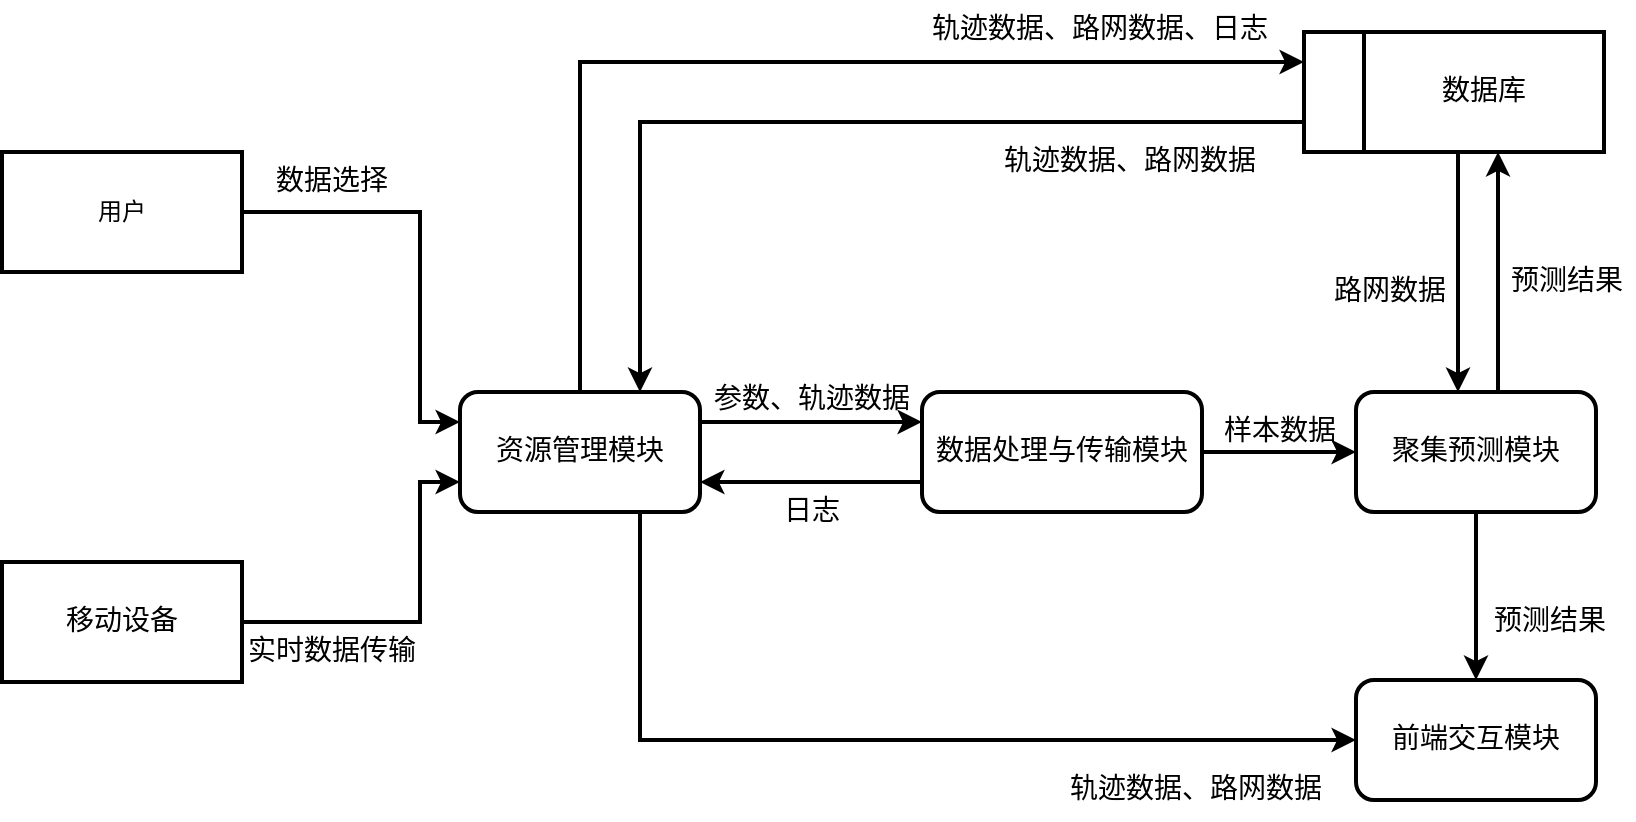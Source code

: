 <mxfile version="16.5.1" type="device"><diagram id="X5z1ktgqtJ8W-1V6E-Vh" name="第 1 页"><mxGraphModel dx="1106" dy="997" grid="1" gridSize="10" guides="1" tooltips="1" connect="1" arrows="1" fold="1" page="1" pageScale="1" pageWidth="827" pageHeight="1169" math="0" shadow="0"><root><mxCell id="0"/><mxCell id="1" parent="0"/><mxCell id="2UTZe9SPvFg8DsUR4qmM-1" value="用户" style="rounded=0;whiteSpace=wrap;html=1;strokeWidth=2;" parent="1" vertex="1"><mxGeometry x="11" y="420" width="120" height="60" as="geometry"/></mxCell><mxCell id="2UTZe9SPvFg8DsUR4qmM-2" value="&lt;font face=&quot;Times New Roman&quot; style=&quot;font-size: 14px&quot;&gt;移动设备&lt;/font&gt;" style="rounded=0;whiteSpace=wrap;html=1;strokeWidth=2;" parent="1" vertex="1"><mxGeometry x="11" y="625" width="120" height="60" as="geometry"/></mxCell><mxCell id="2UTZe9SPvFg8DsUR4qmM-3" value="&lt;font face=&quot;Times New Roman&quot;&gt;&lt;span style=&quot;font-size: 14px&quot;&gt;资源管理模块&lt;/span&gt;&lt;/font&gt;" style="rounded=1;whiteSpace=wrap;html=1;strokeWidth=2;" parent="1" vertex="1"><mxGeometry x="240" y="540" width="120" height="60" as="geometry"/></mxCell><mxCell id="2UTZe9SPvFg8DsUR4qmM-6" value="实时数据传输" style="text;html=1;strokeColor=none;fillColor=none;align=center;verticalAlign=middle;whiteSpace=wrap;rounded=0;fontFamily=Times New Roman;fontSize=14;strokeWidth=2;" parent="1" vertex="1"><mxGeometry x="131" y="655" width="90" height="30" as="geometry"/></mxCell><mxCell id="2UTZe9SPvFg8DsUR4qmM-7" value="&lt;font face=&quot;Times New Roman&quot;&gt;&lt;span style=&quot;font-size: 14px&quot;&gt;前端交互模块&lt;/span&gt;&lt;/font&gt;" style="rounded=1;whiteSpace=wrap;html=1;strokeWidth=2;" parent="1" vertex="1"><mxGeometry x="688" y="684" width="120" height="60" as="geometry"/></mxCell><mxCell id="2UTZe9SPvFg8DsUR4qmM-8" value="&lt;font face=&quot;Times New Roman&quot;&gt;&lt;span style=&quot;font-size: 14px&quot;&gt;聚集预测模块&lt;/span&gt;&lt;/font&gt;" style="rounded=1;whiteSpace=wrap;html=1;strokeWidth=2;" parent="1" vertex="1"><mxGeometry x="688" y="540" width="120" height="60" as="geometry"/></mxCell><mxCell id="2UTZe9SPvFg8DsUR4qmM-35" value="" style="edgeStyle=orthogonalEdgeStyle;rounded=0;orthogonalLoop=1;jettySize=auto;html=1;fontFamily=Times New Roman;fontSize=14;strokeWidth=2;" parent="1" source="2UTZe9SPvFg8DsUR4qmM-9" target="2UTZe9SPvFg8DsUR4qmM-8" edge="1"><mxGeometry relative="1" as="geometry"/></mxCell><mxCell id="2UTZe9SPvFg8DsUR4qmM-9" value="&lt;font face=&quot;Times New Roman&quot;&gt;&lt;span style=&quot;font-size: 14px&quot;&gt;数据处理与传输模块&lt;/span&gt;&lt;/font&gt;" style="rounded=1;whiteSpace=wrap;html=1;strokeWidth=2;" parent="1" vertex="1"><mxGeometry x="471" y="540" width="140" height="60" as="geometry"/></mxCell><mxCell id="2UTZe9SPvFg8DsUR4qmM-12" value="日志" style="text;html=1;strokeColor=none;fillColor=none;align=center;verticalAlign=middle;whiteSpace=wrap;rounded=0;fontFamily=Times New Roman;fontSize=14;strokeWidth=2;" parent="1" vertex="1"><mxGeometry x="386" y="590" width="60" height="20" as="geometry"/></mxCell><mxCell id="2UTZe9SPvFg8DsUR4qmM-15" value="" style="group;strokeWidth=2;" parent="1" vertex="1" connectable="0"><mxGeometry x="662" y="360" width="150" height="60" as="geometry"/></mxCell><mxCell id="2UTZe9SPvFg8DsUR4qmM-13" value="数据库" style="rounded=0;whiteSpace=wrap;html=1;fontFamily=Times New Roman;fontSize=14;strokeWidth=2;" parent="2UTZe9SPvFg8DsUR4qmM-15" vertex="1"><mxGeometry x="30" width="120" height="60" as="geometry"/></mxCell><mxCell id="2UTZe9SPvFg8DsUR4qmM-14" value="" style="rounded=0;whiteSpace=wrap;html=1;fontFamily=Times New Roman;fontSize=14;strokeWidth=2;" parent="2UTZe9SPvFg8DsUR4qmM-15" vertex="1"><mxGeometry width="30" height="60" as="geometry"/></mxCell><mxCell id="2UTZe9SPvFg8DsUR4qmM-16" value="" style="endArrow=classic;html=1;rounded=0;fontFamily=Times New Roman;fontSize=14;exitX=0.5;exitY=0;exitDx=0;exitDy=0;strokeWidth=2;" parent="1" edge="1"><mxGeometry width="50" height="50" relative="1" as="geometry"><mxPoint x="759" y="540" as="sourcePoint"/><mxPoint x="759" y="420" as="targetPoint"/></mxGeometry></mxCell><mxCell id="2UTZe9SPvFg8DsUR4qmM-17" value="预测结果" style="text;html=1;strokeColor=none;fillColor=none;align=center;verticalAlign=middle;whiteSpace=wrap;rounded=0;fontFamily=Times New Roman;fontSize=14;strokeWidth=2;" parent="1" vertex="1"><mxGeometry x="760" y="470" width="67" height="30" as="geometry"/></mxCell><mxCell id="2UTZe9SPvFg8DsUR4qmM-18" value="" style="endArrow=classic;html=1;rounded=0;fontFamily=Times New Roman;fontSize=14;exitX=0.75;exitY=1;exitDx=0;exitDy=0;entryX=0;entryY=0.5;entryDx=0;entryDy=0;strokeWidth=2;" parent="1" source="2UTZe9SPvFg8DsUR4qmM-3" target="2UTZe9SPvFg8DsUR4qmM-7" edge="1"><mxGeometry width="50" height="50" relative="1" as="geometry"><mxPoint x="380" y="590" as="sourcePoint"/><mxPoint x="430" y="540" as="targetPoint"/><Array as="points"><mxPoint x="330" y="714"/></Array></mxGeometry></mxCell><mxCell id="2UTZe9SPvFg8DsUR4qmM-19" value="轨迹数据、路网数据" style="text;html=1;strokeColor=none;fillColor=none;align=center;verticalAlign=middle;whiteSpace=wrap;rounded=0;fontFamily=Times New Roman;fontSize=14;strokeWidth=2;" parent="1" vertex="1"><mxGeometry x="538" y="724" width="140" height="30" as="geometry"/></mxCell><mxCell id="2UTZe9SPvFg8DsUR4qmM-20" value="预测结果" style="text;html=1;strokeColor=none;fillColor=none;align=center;verticalAlign=middle;whiteSpace=wrap;rounded=0;fontFamily=Times New Roman;fontSize=14;strokeWidth=2;" parent="1" vertex="1"><mxGeometry x="745" y="640" width="80" height="30" as="geometry"/></mxCell><mxCell id="2UTZe9SPvFg8DsUR4qmM-21" value="" style="endArrow=classic;html=1;rounded=0;fontFamily=Times New Roman;fontSize=14;exitX=0.5;exitY=1;exitDx=0;exitDy=0;entryX=0.5;entryY=0;entryDx=0;entryDy=0;strokeWidth=2;" parent="1" source="2UTZe9SPvFg8DsUR4qmM-8" target="2UTZe9SPvFg8DsUR4qmM-7" edge="1"><mxGeometry width="50" height="50" relative="1" as="geometry"><mxPoint x="758" y="550" as="sourcePoint"/><mxPoint x="758" y="430" as="targetPoint"/></mxGeometry></mxCell><mxCell id="2UTZe9SPvFg8DsUR4qmM-22" value="数据选择" style="text;html=1;strokeColor=none;fillColor=none;align=center;verticalAlign=middle;whiteSpace=wrap;rounded=0;fontFamily=Times New Roman;fontSize=14;strokeWidth=2;" parent="1" vertex="1"><mxGeometry x="131" y="420" width="90" height="30" as="geometry"/></mxCell><mxCell id="2UTZe9SPvFg8DsUR4qmM-23" value="参数、轨迹数据" style="text;html=1;strokeColor=none;fillColor=none;align=center;verticalAlign=middle;whiteSpace=wrap;rounded=0;fontFamily=Times New Roman;fontSize=14;strokeWidth=2;" parent="1" vertex="1"><mxGeometry x="350" y="534" width="132" height="20" as="geometry"/></mxCell><mxCell id="2UTZe9SPvFg8DsUR4qmM-24" value="" style="endArrow=classic;html=1;rounded=0;fontFamily=Times New Roman;fontSize=14;entryX=0;entryY=0.75;entryDx=0;entryDy=0;exitX=1;exitY=0.5;exitDx=0;exitDy=0;strokeWidth=2;" parent="1" source="2UTZe9SPvFg8DsUR4qmM-2" target="2UTZe9SPvFg8DsUR4qmM-3" edge="1"><mxGeometry width="50" height="50" relative="1" as="geometry"><mxPoint x="270" y="770" as="sourcePoint"/><mxPoint x="320" y="720" as="targetPoint"/><Array as="points"><mxPoint x="220" y="655"/><mxPoint x="220" y="585"/></Array></mxGeometry></mxCell><mxCell id="2UTZe9SPvFg8DsUR4qmM-25" value="" style="endArrow=classic;html=1;rounded=0;fontFamily=Times New Roman;fontSize=14;exitX=1;exitY=0.5;exitDx=0;exitDy=0;entryX=0;entryY=0.25;entryDx=0;entryDy=0;strokeWidth=2;" parent="1" source="2UTZe9SPvFg8DsUR4qmM-1" target="2UTZe9SPvFg8DsUR4qmM-3" edge="1"><mxGeometry width="50" height="50" relative="1" as="geometry"><mxPoint x="370" y="580" as="sourcePoint"/><mxPoint x="420" y="530" as="targetPoint"/><Array as="points"><mxPoint x="220" y="450"/><mxPoint x="220" y="555"/></Array></mxGeometry></mxCell><mxCell id="2UTZe9SPvFg8DsUR4qmM-26" value="" style="endArrow=classic;html=1;rounded=0;fontFamily=Times New Roman;fontSize=14;exitX=0.5;exitY=0;exitDx=0;exitDy=0;entryX=0;entryY=0.25;entryDx=0;entryDy=0;strokeWidth=2;" parent="1" source="2UTZe9SPvFg8DsUR4qmM-3" target="2UTZe9SPvFg8DsUR4qmM-14" edge="1"><mxGeometry width="50" height="50" relative="1" as="geometry"><mxPoint x="370" y="580" as="sourcePoint"/><mxPoint x="650" y="370" as="targetPoint"/><Array as="points"><mxPoint x="300" y="375"/></Array></mxGeometry></mxCell><mxCell id="2UTZe9SPvFg8DsUR4qmM-27" value="轨迹数据、路网数据、日志" style="text;html=1;strokeColor=none;fillColor=none;align=center;verticalAlign=middle;whiteSpace=wrap;rounded=0;fontFamily=Times New Roman;fontSize=14;strokeWidth=2;" parent="1" vertex="1"><mxGeometry x="475" y="344" width="170" height="30" as="geometry"/></mxCell><mxCell id="2UTZe9SPvFg8DsUR4qmM-29" value="" style="endArrow=classic;html=1;rounded=0;fontFamily=Times New Roman;fontSize=14;entryX=0.75;entryY=0;entryDx=0;entryDy=0;exitX=0;exitY=0.75;exitDx=0;exitDy=0;strokeWidth=2;" parent="1" source="2UTZe9SPvFg8DsUR4qmM-14" target="2UTZe9SPvFg8DsUR4qmM-3" edge="1"><mxGeometry width="50" height="50" relative="1" as="geometry"><mxPoint x="370" y="570" as="sourcePoint"/><mxPoint x="420" y="520" as="targetPoint"/><Array as="points"><mxPoint x="330" y="405"/></Array></mxGeometry></mxCell><mxCell id="2UTZe9SPvFg8DsUR4qmM-31" value="轨迹数据、路网数据" style="text;html=1;strokeColor=none;fillColor=none;align=center;verticalAlign=middle;whiteSpace=wrap;rounded=0;fontFamily=Times New Roman;fontSize=14;strokeWidth=2;" parent="1" vertex="1"><mxGeometry x="505" y="410" width="140" height="30" as="geometry"/></mxCell><mxCell id="2UTZe9SPvFg8DsUR4qmM-33" value="" style="endArrow=classic;html=1;rounded=0;fontFamily=Times New Roman;fontSize=14;entryX=0;entryY=0.25;entryDx=0;entryDy=0;exitX=1;exitY=0.25;exitDx=0;exitDy=0;strokeWidth=2;" parent="1" source="2UTZe9SPvFg8DsUR4qmM-3" target="2UTZe9SPvFg8DsUR4qmM-9" edge="1"><mxGeometry width="50" height="50" relative="1" as="geometry"><mxPoint x="370" y="550" as="sourcePoint"/><mxPoint x="420" y="500" as="targetPoint"/></mxGeometry></mxCell><mxCell id="2UTZe9SPvFg8DsUR4qmM-34" value="" style="endArrow=classic;html=1;rounded=0;fontFamily=Times New Roman;fontSize=14;entryX=1;entryY=0.75;entryDx=0;entryDy=0;exitX=0;exitY=0.75;exitDx=0;exitDy=0;strokeWidth=2;" parent="1" source="2UTZe9SPvFg8DsUR4qmM-9" target="2UTZe9SPvFg8DsUR4qmM-3" edge="1"><mxGeometry width="50" height="50" relative="1" as="geometry"><mxPoint x="370" y="550" as="sourcePoint"/><mxPoint x="420" y="500" as="targetPoint"/></mxGeometry></mxCell><mxCell id="2UTZe9SPvFg8DsUR4qmM-36" value="样本数据" style="text;html=1;strokeColor=none;fillColor=none;align=center;verticalAlign=middle;whiteSpace=wrap;rounded=0;fontFamily=Times New Roman;fontSize=14;strokeWidth=2;" parent="1" vertex="1"><mxGeometry x="620" y="550" width="60" height="20" as="geometry"/></mxCell><mxCell id="2UTZe9SPvFg8DsUR4qmM-38" value="" style="endArrow=classic;html=1;rounded=0;fontFamily=Times New Roman;fontSize=14;entryX=0.25;entryY=0;entryDx=0;entryDy=0;strokeWidth=2;" parent="1" edge="1"><mxGeometry width="50" height="50" relative="1" as="geometry"><mxPoint x="739" y="420" as="sourcePoint"/><mxPoint x="739" y="540" as="targetPoint"/></mxGeometry></mxCell><mxCell id="2UTZe9SPvFg8DsUR4qmM-39" value="路网数据" style="text;html=1;strokeColor=none;fillColor=none;align=center;verticalAlign=middle;whiteSpace=wrap;rounded=0;fontFamily=Times New Roman;fontSize=14;strokeWidth=2;" parent="1" vertex="1"><mxGeometry x="670" y="480" width="70" height="20" as="geometry"/></mxCell></root></mxGraphModel></diagram></mxfile>